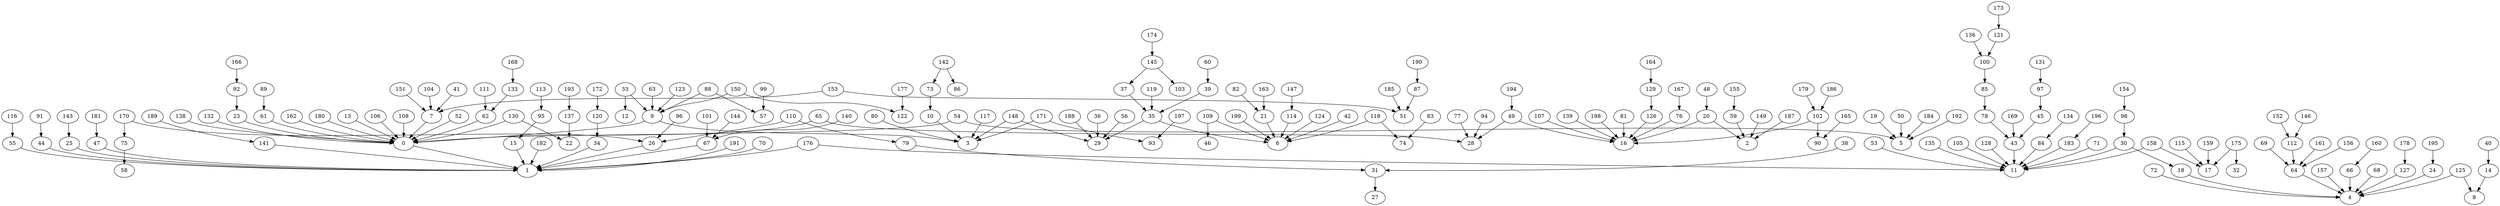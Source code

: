 digraph my_graph {
34 [label=34]
1 [label=1]
45 [label=45]
43 [label=43]
59 [label=59]
2 [label=2]
79 [label=79]
31 [label=31]
88 [label=88]
57 [label=57]
135 [label=135]
11 [label=11]
175 [label=175]
32 [label=32]
20 [label=20]
49 [label=49]
28 [label=28]
16 [label=16]
109 [label=109]
46 [label=46]
10 [label=10]
3 [label=3]
33 [label=33]
9 [label=9]
38 [label=38]
41 [label=41]
7 [label=7]
72 [label=72]
4 [label=4]
87 [label=87]
51 [label=51]
146 [label=146]
112 [label=112]
161 [label=161]
64 [label=64]
21 [label=21]
6 [label=6]
52 [label=52]
0 [label=0]
82 [label=82]
126 [label=126]
133 [label=133]
62 [label=62]
148 [label=148]
29 [label=29]
153 [label=153]
166 [label=166]
92 [label=92]
176 [label=176]
27 [label=27]
75 [label=75]
58 [label=58]
76 [label=76]
85 [label=85]
78 [label=78]
130 [label=130]
22 [label=22]
138 [label=138]
145 [label=145]
103 [label=103]
170 [label=170]
26 [label=26]
23 [label=23]
36 [label=36]
55 [label=55]
65 [label=65]
80 [label=80]
105 [label=105]
107 [label=107]
139 [label=139]
150 [label=150]
122 [label=122]
198 [label=198]
44 [label=44]
66 [label=66]
84 [label=84]
101 [label=101]
67 [label=67]
110 [label=110]
140 [label=140]
160 [label=160]
113 [label=113]
95 [label=95]
120 [label=120]
128 [label=128]
158 [label=158]
197 [label=197]
93 [label=93]
119 [label=119]
35 [label=35]
132 [label=132]
162 [label=162]
171 [label=171]
194 [label=194]
47 [label=47]
60 [label=60]
39 [label=39]
61 [label=61]
125 [label=125]
8 [label=8]
127 [label=127]
137 [label=137]
89 [label=89]
142 [label=142]
86 [label=86]
151 [label=151]
164 [label=164]
129 [label=129]
40 [label=40]
14 [label=14]
116 [label=116]
147 [label=147]
114 [label=114]
17 [label=17]
37 [label=37]
118 [label=118]
121 [label=121]
100 [label=100]
54 [label=54]
5 [label=5]
73 [label=73]
18 [label=18]
91 [label=91]
99 [label=99]
74 [label=74]
192 [label=192]
30 [label=30]
48 [label=48]
190 [label=190]
56 [label=56]
115 [label=115]
157 [label=157]
83 [label=83]
141 [label=141]
186 [label=186]
102 [label=102]
90 [label=90]
149 [label=149]
165 [label=165]
179 [label=179]
189 [label=189]
193 [label=193]
15 [label=15]
178 [label=178]
185 [label=185]
196 [label=196]
183 [label=183]
117 [label=117]
180 [label=180]
191 [label=191]
81 [label=81]
98 [label=98]
163 [label=163]
172 [label=172]
94 [label=94]
19 [label=19]
77 [label=77]
124 [label=124]
159 [label=159]
195 [label=195]
24 [label=24]
12 [label=12]
13 [label=13]
70 [label=70]
106 [label=106]
167 [label=167]
71 [label=71]
174 [label=174]
25 [label=25]
50 [label=50]
156 [label=156]
184 [label=184]
187 [label=187]
69 [label=69]
108 [label=108]
136 [label=136]
182 [label=182]
188 [label=188]
123 [label=123]
155 [label=155]
63 [label=63]
131 [label=131]
97 [label=97]
181 [label=181]
96 [label=96]
42 [label=42]
104 [label=104]
111 [label=111]
68 [label=68]
173 [label=173]
177 [label=177]
53 [label=53]
154 [label=154]
144 [label=144]
199 [label=199]
143 [label=143]
134 [label=134]
168 [label=168]
169 [label=169]
152 [label=152]
34->1
45->43
59->2
79->31
88->57
135->11
175->32
20->2
49->28
49->16
109->46
10->3
33->9
38->31
41->7
72->4
87->51
146->112
161->64
21->6
52->0
82->21
126->16
133->62
148->29
153->51
166->92
176->11
31->27
75->58
76->16
85->78
130->22
138->0
145->103
170->26
23->0
36->29
43->11
55->1
65->0
80->3
105->11
107->16
139->16
148->3
150->122
198->16
44->1
66->4
84->11
101->67
110->26
140->67
160->66
176->1
78->43
92->23
113->95
120->34
128->11
150->9
158->11
197->93
0->1
62->0
110->79
119->35
132->0
162->0
171->93
171->3
194->49
35->29
47->1
60->39
61->0
109->6
125->8
127->4
137->22
7->0
64->4
89->61
142->86
151->7
153->7
164->129
9->3
9->0
35->6
40->14
116->55
147->114
158->17
170->75
37->35
118->6
121->100
54->5
65->28
142->73
18->4
91->44
99->57
118->74
192->5
14->8
30->11
48->20
100->85
190->87
26->1
56->29
67->1
115->17
157->4
83->74
114->6
141->1
186->102
54->0
102->90
102->16
112->64
149->2
165->90
179->102
189->141
193->137
15->1
88->9
145->37
178->127
185->51
196->183
117->3
130->0
180->0
191->1
20->16
30->18
81->16
98->30
163->21
172->120
94->28
95->15
129->126
19->5
73->10
77->28
124->6
159->17
195->24
33->12
39->35
183->11
13->0
70->1
106->0
167->76
71->11
174->145
25->1
50->5
125->4
156->64
184->5
187->2
24->4
69->64
108->0
136->100
182->1
188->29
123->9
155->59
63->9
131->97
181->47
96->26
42->6
104->7
111->62
68->4
97->45
173->121
177->122
53->11
154->98
144->67
199->6
143->25
134->84
168->133
175->17
169->43
152->112
}